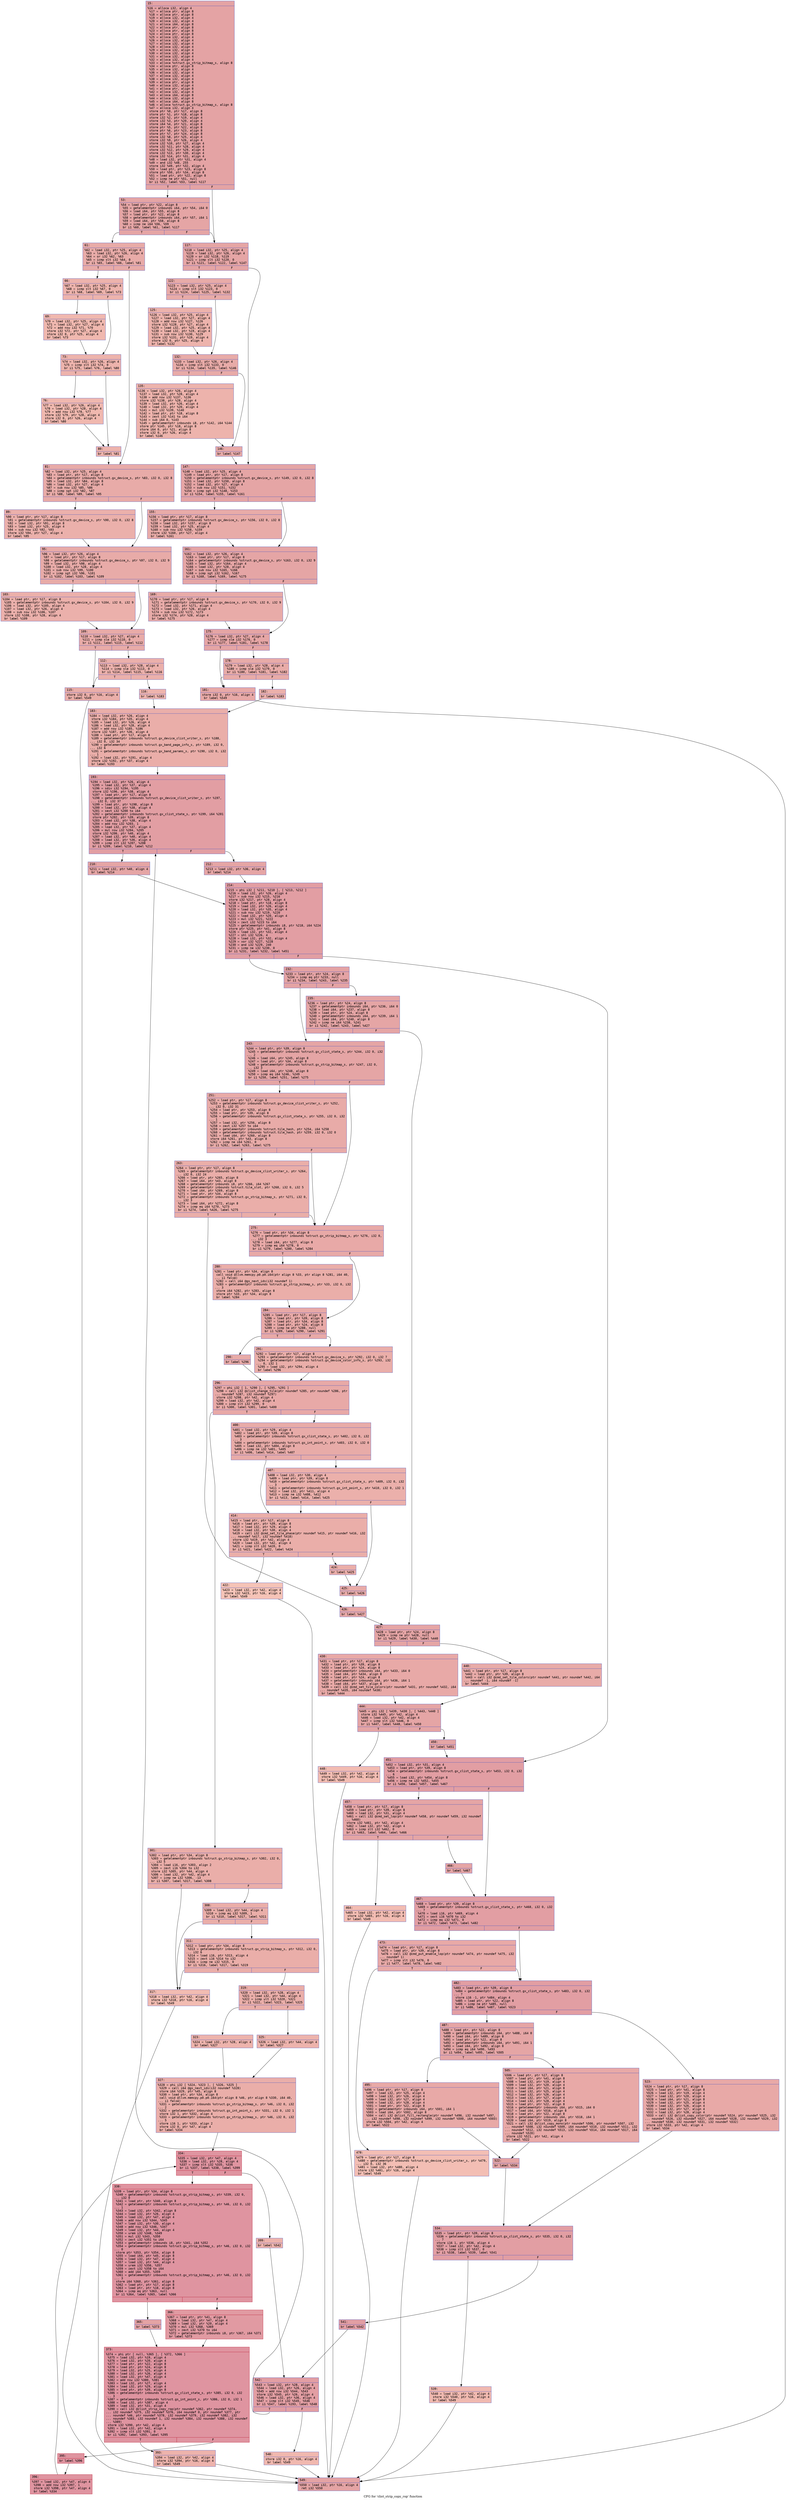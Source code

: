 digraph "CFG for 'clist_strip_copy_rop' function" {
	label="CFG for 'clist_strip_copy_rop' function";

	Node0x600001955ae0 [shape=record,color="#3d50c3ff", style=filled, fillcolor="#c32e3170" fontname="Courier",label="{15:\l|  %16 = alloca i32, align 4\l  %17 = alloca ptr, align 8\l  %18 = alloca ptr, align 8\l  %19 = alloca i32, align 4\l  %20 = alloca i32, align 4\l  %21 = alloca i64, align 8\l  %22 = alloca ptr, align 8\l  %23 = alloca ptr, align 8\l  %24 = alloca ptr, align 8\l  %25 = alloca i32, align 4\l  %26 = alloca i32, align 4\l  %27 = alloca i32, align 4\l  %28 = alloca i32, align 4\l  %29 = alloca i32, align 4\l  %30 = alloca i32, align 4\l  %31 = alloca i32, align 4\l  %32 = alloca i32, align 4\l  %33 = alloca %struct.gx_strip_bitmap_s, align 8\l  %34 = alloca ptr, align 8\l  %35 = alloca i32, align 4\l  %36 = alloca i32, align 4\l  %37 = alloca i32, align 4\l  %38 = alloca i32, align 4\l  %39 = alloca ptr, align 8\l  %40 = alloca i32, align 4\l  %41 = alloca ptr, align 8\l  %42 = alloca i32, align 4\l  %43 = alloca i64, align 8\l  %44 = alloca i32, align 4\l  %45 = alloca i64, align 8\l  %46 = alloca %struct.gx_strip_bitmap_s, align 8\l  %47 = alloca i32, align 4\l  store ptr %0, ptr %17, align 8\l  store ptr %1, ptr %18, align 8\l  store i32 %2, ptr %19, align 4\l  store i32 %3, ptr %20, align 4\l  store i64 %4, ptr %21, align 8\l  store ptr %5, ptr %22, align 8\l  store ptr %6, ptr %23, align 8\l  store ptr %7, ptr %24, align 8\l  store i32 %8, ptr %25, align 4\l  store i32 %9, ptr %26, align 4\l  store i32 %10, ptr %27, align 4\l  store i32 %11, ptr %28, align 4\l  store i32 %12, ptr %29, align 4\l  store i32 %13, ptr %30, align 4\l  store i32 %14, ptr %31, align 4\l  %48 = load i32, ptr %31, align 4\l  %49 = and i32 %48, 255\l  store i32 %49, ptr %32, align 4\l  %50 = load ptr, ptr %23, align 8\l  store ptr %50, ptr %34, align 8\l  %51 = load ptr, ptr %22, align 8\l  %52 = icmp ne ptr %51, null\l  br i1 %52, label %53, label %117\l|{<s0>T|<s1>F}}"];
	Node0x600001955ae0:s0 -> Node0x600001955bd0[tooltip="15 -> 53\nProbability 62.50%" ];
	Node0x600001955ae0:s1 -> Node0x600001956080[tooltip="15 -> 117\nProbability 37.50%" ];
	Node0x600001955bd0 [shape=record,color="#3d50c3ff", style=filled, fillcolor="#c5333470" fontname="Courier",label="{53:\l|  %54 = load ptr, ptr %22, align 8\l  %55 = getelementptr inbounds i64, ptr %54, i64 0\l  %56 = load i64, ptr %55, align 8\l  %57 = load ptr, ptr %22, align 8\l  %58 = getelementptr inbounds i64, ptr %57, i64 1\l  %59 = load i64, ptr %58, align 8\l  %60 = icmp ne i64 %56, %59\l  br i1 %60, label %61, label %117\l|{<s0>T|<s1>F}}"];
	Node0x600001955bd0:s0 -> Node0x600001955c20[tooltip="53 -> 61\nProbability 50.00%" ];
	Node0x600001955bd0:s1 -> Node0x600001956080[tooltip="53 -> 117\nProbability 50.00%" ];
	Node0x600001955c20 [shape=record,color="#3d50c3ff", style=filled, fillcolor="#cc403a70" fontname="Courier",label="{61:\l|  %62 = load i32, ptr %25, align 4\l  %63 = load i32, ptr %26, align 4\l  %64 = or i32 %62, %63\l  %65 = icmp slt i32 %64, 0\l  br i1 %65, label %66, label %81\l|{<s0>T|<s1>F}}"];
	Node0x600001955c20:s0 -> Node0x600001955c70[tooltip="61 -> 66\nProbability 37.50%" ];
	Node0x600001955c20:s1 -> Node0x600001955e00[tooltip="61 -> 81\nProbability 62.50%" ];
	Node0x600001955c70 [shape=record,color="#3d50c3ff", style=filled, fillcolor="#d6524470" fontname="Courier",label="{66:\l|  %67 = load i32, ptr %25, align 4\l  %68 = icmp slt i32 %67, 0\l  br i1 %68, label %69, label %73\l|{<s0>T|<s1>F}}"];
	Node0x600001955c70:s0 -> Node0x600001955cc0[tooltip="66 -> 69\nProbability 37.50%" ];
	Node0x600001955c70:s1 -> Node0x600001955d10[tooltip="66 -> 73\nProbability 62.50%" ];
	Node0x600001955cc0 [shape=record,color="#3d50c3ff", style=filled, fillcolor="#dc5d4a70" fontname="Courier",label="{69:\l|  %70 = load i32, ptr %25, align 4\l  %71 = load i32, ptr %27, align 4\l  %72 = add nsw i32 %71, %70\l  store i32 %72, ptr %27, align 4\l  store i32 0, ptr %25, align 4\l  br label %73\l}"];
	Node0x600001955cc0 -> Node0x600001955d10[tooltip="69 -> 73\nProbability 100.00%" ];
	Node0x600001955d10 [shape=record,color="#3d50c3ff", style=filled, fillcolor="#d6524470" fontname="Courier",label="{73:\l|  %74 = load i32, ptr %26, align 4\l  %75 = icmp slt i32 %74, 0\l  br i1 %75, label %76, label %80\l|{<s0>T|<s1>F}}"];
	Node0x600001955d10:s0 -> Node0x600001955d60[tooltip="73 -> 76\nProbability 37.50%" ];
	Node0x600001955d10:s1 -> Node0x600001955db0[tooltip="73 -> 80\nProbability 62.50%" ];
	Node0x600001955d60 [shape=record,color="#3d50c3ff", style=filled, fillcolor="#dc5d4a70" fontname="Courier",label="{76:\l|  %77 = load i32, ptr %26, align 4\l  %78 = load i32, ptr %28, align 4\l  %79 = add nsw i32 %78, %77\l  store i32 %79, ptr %28, align 4\l  store i32 0, ptr %26, align 4\l  br label %80\l}"];
	Node0x600001955d60 -> Node0x600001955db0[tooltip="76 -> 80\nProbability 100.00%" ];
	Node0x600001955db0 [shape=record,color="#3d50c3ff", style=filled, fillcolor="#d6524470" fontname="Courier",label="{80:\l|  br label %81\l}"];
	Node0x600001955db0 -> Node0x600001955e00[tooltip="80 -> 81\nProbability 100.00%" ];
	Node0x600001955e00 [shape=record,color="#3d50c3ff", style=filled, fillcolor="#cc403a70" fontname="Courier",label="{81:\l|  %82 = load i32, ptr %25, align 4\l  %83 = load ptr, ptr %17, align 8\l  %84 = getelementptr inbounds %struct.gx_device_s, ptr %83, i32 0, i32 8\l  %85 = load i32, ptr %84, align 8\l  %86 = load i32, ptr %27, align 4\l  %87 = sub nsw i32 %85, %86\l  %88 = icmp sgt i32 %82, %87\l  br i1 %88, label %89, label %95\l|{<s0>T|<s1>F}}"];
	Node0x600001955e00:s0 -> Node0x600001955e50[tooltip="81 -> 89\nProbability 50.00%" ];
	Node0x600001955e00:s1 -> Node0x600001955ea0[tooltip="81 -> 95\nProbability 50.00%" ];
	Node0x600001955e50 [shape=record,color="#3d50c3ff", style=filled, fillcolor="#d24b4070" fontname="Courier",label="{89:\l|  %90 = load ptr, ptr %17, align 8\l  %91 = getelementptr inbounds %struct.gx_device_s, ptr %90, i32 0, i32 8\l  %92 = load i32, ptr %91, align 8\l  %93 = load i32, ptr %25, align 4\l  %94 = sub nsw i32 %92, %93\l  store i32 %94, ptr %27, align 4\l  br label %95\l}"];
	Node0x600001955e50 -> Node0x600001955ea0[tooltip="89 -> 95\nProbability 100.00%" ];
	Node0x600001955ea0 [shape=record,color="#3d50c3ff", style=filled, fillcolor="#cc403a70" fontname="Courier",label="{95:\l|  %96 = load i32, ptr %26, align 4\l  %97 = load ptr, ptr %17, align 8\l  %98 = getelementptr inbounds %struct.gx_device_s, ptr %97, i32 0, i32 9\l  %99 = load i32, ptr %98, align 4\l  %100 = load i32, ptr %28, align 4\l  %101 = sub nsw i32 %99, %100\l  %102 = icmp sgt i32 %96, %101\l  br i1 %102, label %103, label %109\l|{<s0>T|<s1>F}}"];
	Node0x600001955ea0:s0 -> Node0x600001955ef0[tooltip="95 -> 103\nProbability 50.00%" ];
	Node0x600001955ea0:s1 -> Node0x600001955f40[tooltip="95 -> 109\nProbability 50.00%" ];
	Node0x600001955ef0 [shape=record,color="#3d50c3ff", style=filled, fillcolor="#d24b4070" fontname="Courier",label="{103:\l|  %104 = load ptr, ptr %17, align 8\l  %105 = getelementptr inbounds %struct.gx_device_s, ptr %104, i32 0, i32 9\l  %106 = load i32, ptr %105, align 4\l  %107 = load i32, ptr %26, align 4\l  %108 = sub nsw i32 %106, %107\l  store i32 %108, ptr %28, align 4\l  br label %109\l}"];
	Node0x600001955ef0 -> Node0x600001955f40[tooltip="103 -> 109\nProbability 100.00%" ];
	Node0x600001955f40 [shape=record,color="#3d50c3ff", style=filled, fillcolor="#cc403a70" fontname="Courier",label="{109:\l|  %110 = load i32, ptr %27, align 4\l  %111 = icmp sle i32 %110, 0\l  br i1 %111, label %115, label %112\l|{<s0>T|<s1>F}}"];
	Node0x600001955f40:s0 -> Node0x600001955fe0[tooltip="109 -> 115\nProbability 50.00%" ];
	Node0x600001955f40:s1 -> Node0x600001955f90[tooltip="109 -> 112\nProbability 50.00%" ];
	Node0x600001955f90 [shape=record,color="#3d50c3ff", style=filled, fillcolor="#d24b4070" fontname="Courier",label="{112:\l|  %113 = load i32, ptr %28, align 4\l  %114 = icmp sle i32 %113, 0\l  br i1 %114, label %115, label %116\l|{<s0>T|<s1>F}}"];
	Node0x600001955f90:s0 -> Node0x600001955fe0[tooltip="112 -> 115\nProbability 50.00%" ];
	Node0x600001955f90:s1 -> Node0x600001956030[tooltip="112 -> 116\nProbability 50.00%" ];
	Node0x600001955fe0 [shape=record,color="#3d50c3ff", style=filled, fillcolor="#d0473d70" fontname="Courier",label="{115:\l|  store i32 0, ptr %16, align 4\l  br label %549\l}"];
	Node0x600001955fe0 -> Node0x6000019578e0[tooltip="115 -> 549\nProbability 100.00%" ];
	Node0x600001956030 [shape=record,color="#3d50c3ff", style=filled, fillcolor="#d8564670" fontname="Courier",label="{116:\l|  br label %183\l}"];
	Node0x600001956030 -> Node0x6000019564e0[tooltip="116 -> 183\nProbability 100.00%" ];
	Node0x600001956080 [shape=record,color="#3d50c3ff", style=filled, fillcolor="#c5333470" fontname="Courier",label="{117:\l|  %118 = load i32, ptr %25, align 4\l  %119 = load i32, ptr %26, align 4\l  %120 = or i32 %118, %119\l  %121 = icmp slt i32 %120, 0\l  br i1 %121, label %122, label %147\l|{<s0>T|<s1>F}}"];
	Node0x600001956080:s0 -> Node0x6000019560d0[tooltip="117 -> 122\nProbability 37.50%" ];
	Node0x600001956080:s1 -> Node0x600001956260[tooltip="117 -> 147\nProbability 62.50%" ];
	Node0x6000019560d0 [shape=record,color="#3d50c3ff", style=filled, fillcolor="#cc403a70" fontname="Courier",label="{122:\l|  %123 = load i32, ptr %25, align 4\l  %124 = icmp slt i32 %123, 0\l  br i1 %124, label %125, label %132\l|{<s0>T|<s1>F}}"];
	Node0x6000019560d0:s0 -> Node0x600001956120[tooltip="122 -> 125\nProbability 37.50%" ];
	Node0x6000019560d0:s1 -> Node0x600001956170[tooltip="122 -> 132\nProbability 62.50%" ];
	Node0x600001956120 [shape=record,color="#3d50c3ff", style=filled, fillcolor="#d6524470" fontname="Courier",label="{125:\l|  %126 = load i32, ptr %25, align 4\l  %127 = load i32, ptr %27, align 4\l  %128 = add nsw i32 %127, %126\l  store i32 %128, ptr %27, align 4\l  %129 = load i32, ptr %25, align 4\l  %130 = load i32, ptr %19, align 4\l  %131 = sub nsw i32 %130, %129\l  store i32 %131, ptr %19, align 4\l  store i32 0, ptr %25, align 4\l  br label %132\l}"];
	Node0x600001956120 -> Node0x600001956170[tooltip="125 -> 132\nProbability 100.00%" ];
	Node0x600001956170 [shape=record,color="#3d50c3ff", style=filled, fillcolor="#cc403a70" fontname="Courier",label="{132:\l|  %133 = load i32, ptr %26, align 4\l  %134 = icmp slt i32 %133, 0\l  br i1 %134, label %135, label %146\l|{<s0>T|<s1>F}}"];
	Node0x600001956170:s0 -> Node0x6000019561c0[tooltip="132 -> 135\nProbability 37.50%" ];
	Node0x600001956170:s1 -> Node0x600001956210[tooltip="132 -> 146\nProbability 62.50%" ];
	Node0x6000019561c0 [shape=record,color="#3d50c3ff", style=filled, fillcolor="#d6524470" fontname="Courier",label="{135:\l|  %136 = load i32, ptr %26, align 4\l  %137 = load i32, ptr %28, align 4\l  %138 = add nsw i32 %137, %136\l  store i32 %138, ptr %28, align 4\l  %139 = load i32, ptr %26, align 4\l  %140 = load i32, ptr %20, align 4\l  %141 = mul i32 %139, %140\l  %142 = load ptr, ptr %18, align 8\l  %143 = zext i32 %141 to i64\l  %144 = sub i64 0, %143\l  %145 = getelementptr inbounds i8, ptr %142, i64 %144\l  store ptr %145, ptr %18, align 8\l  store i64 0, ptr %21, align 8\l  store i32 0, ptr %26, align 4\l  br label %146\l}"];
	Node0x6000019561c0 -> Node0x600001956210[tooltip="135 -> 146\nProbability 100.00%" ];
	Node0x600001956210 [shape=record,color="#3d50c3ff", style=filled, fillcolor="#cc403a70" fontname="Courier",label="{146:\l|  br label %147\l}"];
	Node0x600001956210 -> Node0x600001956260[tooltip="146 -> 147\nProbability 100.00%" ];
	Node0x600001956260 [shape=record,color="#3d50c3ff", style=filled, fillcolor="#c5333470" fontname="Courier",label="{147:\l|  %148 = load i32, ptr %25, align 4\l  %149 = load ptr, ptr %17, align 8\l  %150 = getelementptr inbounds %struct.gx_device_s, ptr %149, i32 0, i32 8\l  %151 = load i32, ptr %150, align 8\l  %152 = load i32, ptr %27, align 4\l  %153 = sub nsw i32 %151, %152\l  %154 = icmp sgt i32 %148, %153\l  br i1 %154, label %155, label %161\l|{<s0>T|<s1>F}}"];
	Node0x600001956260:s0 -> Node0x6000019562b0[tooltip="147 -> 155\nProbability 50.00%" ];
	Node0x600001956260:s1 -> Node0x600001956300[tooltip="147 -> 161\nProbability 50.00%" ];
	Node0x6000019562b0 [shape=record,color="#3d50c3ff", style=filled, fillcolor="#cc403a70" fontname="Courier",label="{155:\l|  %156 = load ptr, ptr %17, align 8\l  %157 = getelementptr inbounds %struct.gx_device_s, ptr %156, i32 0, i32 8\l  %158 = load i32, ptr %157, align 8\l  %159 = load i32, ptr %25, align 4\l  %160 = sub nsw i32 %158, %159\l  store i32 %160, ptr %27, align 4\l  br label %161\l}"];
	Node0x6000019562b0 -> Node0x600001956300[tooltip="155 -> 161\nProbability 100.00%" ];
	Node0x600001956300 [shape=record,color="#3d50c3ff", style=filled, fillcolor="#c5333470" fontname="Courier",label="{161:\l|  %162 = load i32, ptr %26, align 4\l  %163 = load ptr, ptr %17, align 8\l  %164 = getelementptr inbounds %struct.gx_device_s, ptr %163, i32 0, i32 9\l  %165 = load i32, ptr %164, align 4\l  %166 = load i32, ptr %28, align 4\l  %167 = sub nsw i32 %165, %166\l  %168 = icmp sgt i32 %162, %167\l  br i1 %168, label %169, label %175\l|{<s0>T|<s1>F}}"];
	Node0x600001956300:s0 -> Node0x600001956350[tooltip="161 -> 169\nProbability 50.00%" ];
	Node0x600001956300:s1 -> Node0x6000019563a0[tooltip="161 -> 175\nProbability 50.00%" ];
	Node0x600001956350 [shape=record,color="#3d50c3ff", style=filled, fillcolor="#cc403a70" fontname="Courier",label="{169:\l|  %170 = load ptr, ptr %17, align 8\l  %171 = getelementptr inbounds %struct.gx_device_s, ptr %170, i32 0, i32 9\l  %172 = load i32, ptr %171, align 4\l  %173 = load i32, ptr %26, align 4\l  %174 = sub nsw i32 %172, %173\l  store i32 %174, ptr %28, align 4\l  br label %175\l}"];
	Node0x600001956350 -> Node0x6000019563a0[tooltip="169 -> 175\nProbability 100.00%" ];
	Node0x6000019563a0 [shape=record,color="#3d50c3ff", style=filled, fillcolor="#c5333470" fontname="Courier",label="{175:\l|  %176 = load i32, ptr %27, align 4\l  %177 = icmp sle i32 %176, 0\l  br i1 %177, label %181, label %178\l|{<s0>T|<s1>F}}"];
	Node0x6000019563a0:s0 -> Node0x600001956440[tooltip="175 -> 181\nProbability 50.00%" ];
	Node0x6000019563a0:s1 -> Node0x6000019563f0[tooltip="175 -> 178\nProbability 50.00%" ];
	Node0x6000019563f0 [shape=record,color="#3d50c3ff", style=filled, fillcolor="#cc403a70" fontname="Courier",label="{178:\l|  %179 = load i32, ptr %28, align 4\l  %180 = icmp sle i32 %179, 0\l  br i1 %180, label %181, label %182\l|{<s0>T|<s1>F}}"];
	Node0x6000019563f0:s0 -> Node0x600001956440[tooltip="178 -> 181\nProbability 50.00%" ];
	Node0x6000019563f0:s1 -> Node0x600001956490[tooltip="178 -> 182\nProbability 50.00%" ];
	Node0x600001956440 [shape=record,color="#3d50c3ff", style=filled, fillcolor="#ca3b3770" fontname="Courier",label="{181:\l|  store i32 0, ptr %16, align 4\l  br label %549\l}"];
	Node0x600001956440 -> Node0x6000019578e0[tooltip="181 -> 549\nProbability 100.00%" ];
	Node0x600001956490 [shape=record,color="#3d50c3ff", style=filled, fillcolor="#d24b4070" fontname="Courier",label="{182:\l|  br label %183\l}"];
	Node0x600001956490 -> Node0x6000019564e0[tooltip="182 -> 183\nProbability 100.00%" ];
	Node0x6000019564e0 [shape=record,color="#3d50c3ff", style=filled, fillcolor="#d0473d70" fontname="Courier",label="{183:\l|  %184 = load i32, ptr %26, align 4\l  store i32 %184, ptr %35, align 4\l  %185 = load i32, ptr %26, align 4\l  %186 = load i32, ptr %28, align 4\l  %187 = add nsw i32 %185, %186\l  store i32 %187, ptr %36, align 4\l  %188 = load ptr, ptr %17, align 8\l  %189 = getelementptr inbounds %struct.gx_device_clist_writer_s, ptr %188,\l... i32 0, i32 34\l  %190 = getelementptr inbounds %struct.gx_band_page_info_s, ptr %189, i32 0,\l... i32 6\l  %191 = getelementptr inbounds %struct.gx_band_params_s, ptr %190, i32 0, i32\l... 1\l  %192 = load i32, ptr %191, align 4\l  store i32 %192, ptr %37, align 4\l  br label %193\l}"];
	Node0x6000019564e0 -> Node0x600001956530[tooltip="183 -> 193\nProbability 100.00%" ];
	Node0x600001956530 [shape=record,color="#3d50c3ff", style=filled, fillcolor="#be242e70" fontname="Courier",label="{193:\l|  %194 = load i32, ptr %26, align 4\l  %195 = load i32, ptr %37, align 4\l  %196 = sdiv i32 %194, %195\l  store i32 %196, ptr %38, align 4\l  %197 = load ptr, ptr %17, align 8\l  %198 = getelementptr inbounds %struct.gx_device_clist_writer_s, ptr %197,\l... i32 0, i32 37\l  %199 = load ptr, ptr %198, align 8\l  %200 = load i32, ptr %38, align 4\l  %201 = sext i32 %200 to i64\l  %202 = getelementptr inbounds %struct.gx_clist_state_s, ptr %199, i64 %201\l  store ptr %202, ptr %39, align 8\l  %203 = load i32, ptr %38, align 4\l  %204 = add nsw i32 %203, 1\l  %205 = load i32, ptr %37, align 4\l  %206 = mul nsw i32 %204, %205\l  store i32 %206, ptr %40, align 4\l  %207 = load i32, ptr %40, align 4\l  %208 = load i32, ptr %36, align 4\l  %209 = icmp slt i32 %207, %208\l  br i1 %209, label %210, label %212\l|{<s0>T|<s1>F}}"];
	Node0x600001956530:s0 -> Node0x600001956580[tooltip="193 -> 210\nProbability 50.00%" ];
	Node0x600001956530:s1 -> Node0x6000019565d0[tooltip="193 -> 212\nProbability 50.00%" ];
	Node0x600001956580 [shape=record,color="#3d50c3ff", style=filled, fillcolor="#c5333470" fontname="Courier",label="{210:\l|  %211 = load i32, ptr %40, align 4\l  br label %214\l}"];
	Node0x600001956580 -> Node0x600001956620[tooltip="210 -> 214\nProbability 100.00%" ];
	Node0x6000019565d0 [shape=record,color="#3d50c3ff", style=filled, fillcolor="#c5333470" fontname="Courier",label="{212:\l|  %213 = load i32, ptr %36, align 4\l  br label %214\l}"];
	Node0x6000019565d0 -> Node0x600001956620[tooltip="212 -> 214\nProbability 100.00%" ];
	Node0x600001956620 [shape=record,color="#3d50c3ff", style=filled, fillcolor="#be242e70" fontname="Courier",label="{214:\l|  %215 = phi i32 [ %211, %210 ], [ %213, %212 ]\l  %216 = load i32, ptr %26, align 4\l  %217 = sub nsw i32 %215, %216\l  store i32 %217, ptr %28, align 4\l  %218 = load ptr, ptr %18, align 8\l  %219 = load i32, ptr %26, align 4\l  %220 = load i32, ptr %35, align 4\l  %221 = sub nsw i32 %219, %220\l  %222 = load i32, ptr %20, align 4\l  %223 = mul i32 %221, %222\l  %224 = zext i32 %223 to i64\l  %225 = getelementptr inbounds i8, ptr %218, i64 %224\l  store ptr %225, ptr %41, align 8\l  %226 = load i32, ptr %32, align 4\l  %227 = shl i32 %226, 4\l  %228 = load i32, ptr %32, align 4\l  %229 = xor i32 %227, %228\l  %230 = and i32 %229, 240\l  %231 = icmp ne i32 %230, 0\l  br i1 %231, label %232, label %451\l|{<s0>T|<s1>F}}"];
	Node0x600001956620:s0 -> Node0x600001956670[tooltip="214 -> 232\nProbability 62.50%" ];
	Node0x600001956620:s1 -> Node0x600001957340[tooltip="214 -> 451\nProbability 37.50%" ];
	Node0x600001956670 [shape=record,color="#3d50c3ff", style=filled, fillcolor="#c32e3170" fontname="Courier",label="{232:\l|  %233 = load ptr, ptr %24, align 8\l  %234 = icmp eq ptr %233, null\l  br i1 %234, label %243, label %235\l|{<s0>T|<s1>F}}"];
	Node0x600001956670:s0 -> Node0x600001956710[tooltip="232 -> 243\nProbability 37.50%" ];
	Node0x600001956670:s1 -> Node0x6000019566c0[tooltip="232 -> 235\nProbability 62.50%" ];
	Node0x6000019566c0 [shape=record,color="#3d50c3ff", style=filled, fillcolor="#c5333470" fontname="Courier",label="{235:\l|  %236 = load ptr, ptr %24, align 8\l  %237 = getelementptr inbounds i64, ptr %236, i64 0\l  %238 = load i64, ptr %237, align 8\l  %239 = load ptr, ptr %24, align 8\l  %240 = getelementptr inbounds i64, ptr %239, i64 1\l  %241 = load i64, ptr %240, align 8\l  %242 = icmp ne i64 %238, %241\l  br i1 %242, label %243, label %427\l|{<s0>T|<s1>F}}"];
	Node0x6000019566c0:s0 -> Node0x600001956710[tooltip="235 -> 243\nProbability 50.00%" ];
	Node0x6000019566c0:s1 -> Node0x600001957160[tooltip="235 -> 427\nProbability 50.00%" ];
	Node0x600001956710 [shape=record,color="#3d50c3ff", style=filled, fillcolor="#c5333470" fontname="Courier",label="{243:\l|  %244 = load ptr, ptr %39, align 8\l  %245 = getelementptr inbounds %struct.gx_clist_state_s, ptr %244, i32 0, i32\l... 2\l  %246 = load i64, ptr %245, align 8\l  %247 = load ptr, ptr %34, align 8\l  %248 = getelementptr inbounds %struct.gx_strip_bitmap_s, ptr %247, i32 0,\l... i32 3\l  %249 = load i64, ptr %248, align 8\l  %250 = icmp eq i64 %246, %249\l  br i1 %250, label %251, label %275\l|{<s0>T|<s1>F}}"];
	Node0x600001956710:s0 -> Node0x600001956760[tooltip="243 -> 251\nProbability 50.00%" ];
	Node0x600001956710:s1 -> Node0x600001956800[tooltip="243 -> 275\nProbability 50.00%" ];
	Node0x600001956760 [shape=record,color="#3d50c3ff", style=filled, fillcolor="#cc403a70" fontname="Courier",label="{251:\l|  %252 = load ptr, ptr %17, align 8\l  %253 = getelementptr inbounds %struct.gx_device_clist_writer_s, ptr %252,\l... i32 0, i32 31\l  %254 = load ptr, ptr %253, align 8\l  %255 = load ptr, ptr %39, align 8\l  %256 = getelementptr inbounds %struct.gx_clist_state_s, ptr %255, i32 0, i32\l... 1\l  %257 = load i32, ptr %256, align 8\l  %258 = zext i32 %257 to i64\l  %259 = getelementptr inbounds %struct.tile_hash, ptr %254, i64 %258\l  %260 = getelementptr inbounds %struct.tile_hash, ptr %259, i32 0, i32 0\l  %261 = load i64, ptr %260, align 8\l  store i64 %261, ptr %43, align 8\l  %262 = icmp ne i64 %261, 0\l  br i1 %262, label %263, label %275\l|{<s0>T|<s1>F}}"];
	Node0x600001956760:s0 -> Node0x6000019567b0[tooltip="251 -> 263\nProbability 62.50%" ];
	Node0x600001956760:s1 -> Node0x600001956800[tooltip="251 -> 275\nProbability 37.50%" ];
	Node0x6000019567b0 [shape=record,color="#3d50c3ff", style=filled, fillcolor="#d0473d70" fontname="Courier",label="{263:\l|  %264 = load ptr, ptr %17, align 8\l  %265 = getelementptr inbounds %struct.gx_device_clist_writer_s, ptr %264,\l... i32 0, i32 24\l  %266 = load ptr, ptr %265, align 8\l  %267 = load i64, ptr %43, align 8\l  %268 = getelementptr inbounds i8, ptr %266, i64 %267\l  %269 = getelementptr inbounds %struct.tile_slot, ptr %268, i32 0, i32 5\l  %270 = load i64, ptr %269, align 8\l  %271 = load ptr, ptr %34, align 8\l  %272 = getelementptr inbounds %struct.gx_strip_bitmap_s, ptr %271, i32 0,\l... i32 3\l  %273 = load i64, ptr %272, align 8\l  %274 = icmp eq i64 %270, %273\l  br i1 %274, label %426, label %275\l|{<s0>T|<s1>F}}"];
	Node0x6000019567b0:s0 -> Node0x600001957110[tooltip="263 -> 426\nProbability 50.00%" ];
	Node0x6000019567b0:s1 -> Node0x600001956800[tooltip="263 -> 275\nProbability 50.00%" ];
	Node0x600001956800 [shape=record,color="#3d50c3ff", style=filled, fillcolor="#ca3b3770" fontname="Courier",label="{275:\l|  %276 = load ptr, ptr %34, align 8\l  %277 = getelementptr inbounds %struct.gx_strip_bitmap_s, ptr %276, i32 0,\l... i32 3\l  %278 = load i64, ptr %277, align 8\l  %279 = icmp eq i64 %278, 0\l  br i1 %279, label %280, label %284\l|{<s0>T|<s1>F}}"];
	Node0x600001956800:s0 -> Node0x600001956850[tooltip="275 -> 280\nProbability 37.50%" ];
	Node0x600001956800:s1 -> Node0x6000019568a0[tooltip="275 -> 284\nProbability 62.50%" ];
	Node0x600001956850 [shape=record,color="#3d50c3ff", style=filled, fillcolor="#d0473d70" fontname="Courier",label="{280:\l|  %281 = load ptr, ptr %34, align 8\l  call void @llvm.memcpy.p0.p0.i64(ptr align 8 %33, ptr align 8 %281, i64 40,\l... i1 false)\l  %282 = call i64 @gs_next_ids(i32 noundef 1)\l  %283 = getelementptr inbounds %struct.gx_strip_bitmap_s, ptr %33, i32 0, i32\l... 3\l  store i64 %282, ptr %283, align 8\l  store ptr %33, ptr %34, align 8\l  br label %284\l}"];
	Node0x600001956850 -> Node0x6000019568a0[tooltip="280 -> 284\nProbability 100.00%" ];
	Node0x6000019568a0 [shape=record,color="#3d50c3ff", style=filled, fillcolor="#ca3b3770" fontname="Courier",label="{284:\l|  %285 = load ptr, ptr %17, align 8\l  %286 = load ptr, ptr %39, align 8\l  %287 = load ptr, ptr %34, align 8\l  %288 = load ptr, ptr %24, align 8\l  %289 = icmp ne ptr %288, null\l  br i1 %289, label %290, label %291\l|{<s0>T|<s1>F}}"];
	Node0x6000019568a0:s0 -> Node0x6000019568f0[tooltip="284 -> 290\nProbability 62.50%" ];
	Node0x6000019568a0:s1 -> Node0x600001956940[tooltip="284 -> 291\nProbability 37.50%" ];
	Node0x6000019568f0 [shape=record,color="#3d50c3ff", style=filled, fillcolor="#cc403a70" fontname="Courier",label="{290:\l|  br label %296\l}"];
	Node0x6000019568f0 -> Node0x600001956990[tooltip="290 -> 296\nProbability 100.00%" ];
	Node0x600001956940 [shape=record,color="#3d50c3ff", style=filled, fillcolor="#d0473d70" fontname="Courier",label="{291:\l|  %292 = load ptr, ptr %17, align 8\l  %293 = getelementptr inbounds %struct.gx_device_s, ptr %292, i32 0, i32 7\l  %294 = getelementptr inbounds %struct.gx_device_color_info_s, ptr %293, i32\l... 0, i32 1\l  %295 = load i32, ptr %294, align 4\l  br label %296\l}"];
	Node0x600001956940 -> Node0x600001956990[tooltip="291 -> 296\nProbability 100.00%" ];
	Node0x600001956990 [shape=record,color="#3d50c3ff", style=filled, fillcolor="#ca3b3770" fontname="Courier",label="{296:\l|  %297 = phi i32 [ 1, %290 ], [ %295, %291 ]\l  %298 = call i32 @clist_change_tile(ptr noundef %285, ptr noundef %286, ptr\l... noundef %287, i32 noundef %297)\l  store i32 %298, ptr %42, align 4\l  %299 = load i32, ptr %42, align 4\l  %300 = icmp slt i32 %299, 0\l  br i1 %300, label %301, label %400\l|{<s0>T|<s1>F}}"];
	Node0x600001956990:s0 -> Node0x6000019569e0[tooltip="296 -> 301\nProbability 37.50%" ];
	Node0x600001956990:s1 -> Node0x600001956f30[tooltip="296 -> 400\nProbability 62.50%" ];
	Node0x6000019569e0 [shape=record,color="#3d50c3ff", style=filled, fillcolor="#d0473d70" fontname="Courier",label="{301:\l|  %302 = load ptr, ptr %34, align 8\l  %303 = getelementptr inbounds %struct.gx_strip_bitmap_s, ptr %302, i32 0,\l... i32 5\l  %304 = load i16, ptr %303, align 2\l  %305 = zext i16 %304 to i32\l  store i32 %305, ptr %44, align 4\l  %306 = load i32, ptr %42, align 4\l  %307 = icmp ne i32 %306, -13\l  br i1 %307, label %317, label %308\l|{<s0>T|<s1>F}}"];
	Node0x6000019569e0:s0 -> Node0x600001956ad0[tooltip="301 -> 317\nProbability 3.12%" ];
	Node0x6000019569e0:s1 -> Node0x600001956a30[tooltip="301 -> 308\nProbability 96.88%" ];
	Node0x600001956a30 [shape=record,color="#3d50c3ff", style=filled, fillcolor="#d0473d70" fontname="Courier",label="{308:\l|  %309 = load i32, ptr %44, align 4\l  %310 = icmp eq i32 %309, 1\l  br i1 %310, label %317, label %311\l|{<s0>T|<s1>F}}"];
	Node0x600001956a30:s0 -> Node0x600001956ad0[tooltip="308 -> 317\nProbability 3.12%" ];
	Node0x600001956a30:s1 -> Node0x600001956a80[tooltip="308 -> 311\nProbability 96.88%" ];
	Node0x600001956a80 [shape=record,color="#3d50c3ff", style=filled, fillcolor="#d0473d70" fontname="Courier",label="{311:\l|  %312 = load ptr, ptr %34, align 8\l  %313 = getelementptr inbounds %struct.gx_strip_bitmap_s, ptr %312, i32 0,\l... i32 6\l  %314 = load i16, ptr %313, align 4\l  %315 = zext i16 %314 to i32\l  %316 = icmp ne i32 %315, 0\l  br i1 %316, label %317, label %319\l|{<s0>T|<s1>F}}"];
	Node0x600001956a80:s0 -> Node0x600001956ad0[tooltip="311 -> 317\nProbability 3.12%" ];
	Node0x600001956a80:s1 -> Node0x600001956b20[tooltip="311 -> 319\nProbability 96.88%" ];
	Node0x600001956ad0 [shape=record,color="#3d50c3ff", style=filled, fillcolor="#e1675170" fontname="Courier",label="{317:\l|  %318 = load i32, ptr %42, align 4\l  store i32 %318, ptr %16, align 4\l  br label %549\l}"];
	Node0x600001956ad0 -> Node0x6000019578e0[tooltip="317 -> 549\nProbability 100.00%" ];
	Node0x600001956b20 [shape=record,color="#3d50c3ff", style=filled, fillcolor="#d0473d70" fontname="Courier",label="{319:\l|  %320 = load i32, ptr %28, align 4\l  %321 = load i32, ptr %44, align 4\l  %322 = icmp ult i32 %320, %321\l  br i1 %322, label %323, label %325\l|{<s0>T|<s1>F}}"];
	Node0x600001956b20:s0 -> Node0x600001956b70[tooltip="319 -> 323\nProbability 50.00%" ];
	Node0x600001956b20:s1 -> Node0x600001956bc0[tooltip="319 -> 325\nProbability 50.00%" ];
	Node0x600001956b70 [shape=record,color="#3d50c3ff", style=filled, fillcolor="#d6524470" fontname="Courier",label="{323:\l|  %324 = load i32, ptr %28, align 4\l  br label %327\l}"];
	Node0x600001956b70 -> Node0x600001956c10[tooltip="323 -> 327\nProbability 100.00%" ];
	Node0x600001956bc0 [shape=record,color="#3d50c3ff", style=filled, fillcolor="#d6524470" fontname="Courier",label="{325:\l|  %326 = load i32, ptr %44, align 4\l  br label %327\l}"];
	Node0x600001956bc0 -> Node0x600001956c10[tooltip="325 -> 327\nProbability 100.00%" ];
	Node0x600001956c10 [shape=record,color="#3d50c3ff", style=filled, fillcolor="#d0473d70" fontname="Courier",label="{327:\l|  %328 = phi i32 [ %324, %323 ], [ %326, %325 ]\l  %329 = call i64 @gs_next_ids(i32 noundef %328)\l  store i64 %329, ptr %45, align 8\l  %330 = load ptr, ptr %34, align 8\l  call void @llvm.memcpy.p0.p0.i64(ptr align 8 %46, ptr align 8 %330, i64 40,\l... i1 false)\l  %331 = getelementptr inbounds %struct.gx_strip_bitmap_s, ptr %46, i32 0, i32\l... 2\l  %332 = getelementptr inbounds %struct.gs_int_point_s, ptr %331, i32 0, i32 1\l  store i32 1, ptr %332, align 4\l  %333 = getelementptr inbounds %struct.gx_strip_bitmap_s, ptr %46, i32 0, i32\l... 5\l  store i16 1, ptr %333, align 2\l  store i32 0, ptr %47, align 4\l  br label %334\l}"];
	Node0x600001956c10 -> Node0x600001956c60[tooltip="327 -> 334\nProbability 100.00%" ];
	Node0x600001956c60 [shape=record,color="#b70d28ff", style=filled, fillcolor="#b70d2870" fontname="Courier",label="{334:\l|  %335 = load i32, ptr %47, align 4\l  %336 = load i32, ptr %28, align 4\l  %337 = icmp slt i32 %335, %336\l  br i1 %337, label %338, label %399\l|{<s0>T|<s1>F}}"];
	Node0x600001956c60:s0 -> Node0x600001956cb0[tooltip="334 -> 338\nProbability 96.88%" ];
	Node0x600001956c60:s1 -> Node0x600001956ee0[tooltip="334 -> 399\nProbability 3.12%" ];
	Node0x600001956cb0 [shape=record,color="#b70d28ff", style=filled, fillcolor="#b70d2870" fontname="Courier",label="{338:\l|  %339 = load ptr, ptr %34, align 8\l  %340 = getelementptr inbounds %struct.gx_strip_bitmap_s, ptr %339, i32 0,\l... i32 0\l  %341 = load ptr, ptr %340, align 8\l  %342 = getelementptr inbounds %struct.gx_strip_bitmap_s, ptr %46, i32 0, i32\l... 1\l  %343 = load i32, ptr %342, align 8\l  %344 = load i32, ptr %26, align 4\l  %345 = load i32, ptr %47, align 4\l  %346 = add nsw i32 %344, %345\l  %347 = load i32, ptr %30, align 4\l  %348 = add nsw i32 %346, %347\l  %349 = load i32, ptr %44, align 4\l  %350 = urem i32 %348, %349\l  %351 = mul i32 %343, %350\l  %352 = zext i32 %351 to i64\l  %353 = getelementptr inbounds i8, ptr %341, i64 %352\l  %354 = getelementptr inbounds %struct.gx_strip_bitmap_s, ptr %46, i32 0, i32\l... 0\l  store ptr %353, ptr %354, align 8\l  %355 = load i64, ptr %45, align 8\l  %356 = load i32, ptr %47, align 4\l  %357 = load i32, ptr %44, align 4\l  %358 = urem i32 %356, %357\l  %359 = zext i32 %358 to i64\l  %360 = add i64 %355, %359\l  %361 = getelementptr inbounds %struct.gx_strip_bitmap_s, ptr %46, i32 0, i32\l... 3\l  store i64 %360, ptr %361, align 8\l  %362 = load ptr, ptr %17, align 8\l  %363 = load ptr, ptr %18, align 8\l  %364 = icmp eq ptr %363, null\l  br i1 %364, label %365, label %366\l|{<s0>T|<s1>F}}"];
	Node0x600001956cb0:s0 -> Node0x600001956d00[tooltip="338 -> 365\nProbability 37.50%" ];
	Node0x600001956cb0:s1 -> Node0x600001956d50[tooltip="338 -> 366\nProbability 62.50%" ];
	Node0x600001956d00 [shape=record,color="#3d50c3ff", style=filled, fillcolor="#c32e3170" fontname="Courier",label="{365:\l|  br label %373\l}"];
	Node0x600001956d00 -> Node0x600001956da0[tooltip="365 -> 373\nProbability 100.00%" ];
	Node0x600001956d50 [shape=record,color="#b70d28ff", style=filled, fillcolor="#bb1b2c70" fontname="Courier",label="{366:\l|  %367 = load ptr, ptr %41, align 8\l  %368 = load i32, ptr %47, align 4\l  %369 = load i32, ptr %20, align 4\l  %370 = mul i32 %368, %369\l  %371 = zext i32 %370 to i64\l  %372 = getelementptr inbounds i8, ptr %367, i64 %371\l  br label %373\l}"];
	Node0x600001956d50 -> Node0x600001956da0[tooltip="366 -> 373\nProbability 100.00%" ];
	Node0x600001956da0 [shape=record,color="#b70d28ff", style=filled, fillcolor="#b70d2870" fontname="Courier",label="{373:\l|  %374 = phi ptr [ null, %365 ], [ %372, %366 ]\l  %375 = load i32, ptr %19, align 4\l  %376 = load i32, ptr %20, align 4\l  %377 = load ptr, ptr %22, align 8\l  %378 = load ptr, ptr %24, align 8\l  %379 = load i32, ptr %25, align 4\l  %380 = load i32, ptr %26, align 4\l  %381 = load i32, ptr %47, align 4\l  %382 = add nsw i32 %380, %381\l  %383 = load i32, ptr %27, align 4\l  %384 = load i32, ptr %29, align 4\l  %385 = load ptr, ptr %39, align 8\l  %386 = getelementptr inbounds %struct.gx_clist_state_s, ptr %385, i32 0, i32\l... 3\l  %387 = getelementptr inbounds %struct.gs_int_point_s, ptr %386, i32 0, i32 1\l  %388 = load i32, ptr %387, align 4\l  %389 = load i32, ptr %31, align 4\l  %390 = call i32 @clist_strip_copy_rop(ptr noundef %362, ptr noundef %374,\l... i32 noundef %375, i32 noundef %376, i64 noundef 0, ptr noundef %377, ptr\l... noundef %46, ptr noundef %378, i32 noundef %379, i32 noundef %382, i32\l... noundef %383, i32 noundef 1, i32 noundef %384, i32 noundef %388, i32 noundef\l... %389)\l  store i32 %390, ptr %42, align 4\l  %391 = load i32, ptr %42, align 4\l  %392 = icmp slt i32 %391, 0\l  br i1 %392, label %393, label %395\l|{<s0>T|<s1>F}}"];
	Node0x600001956da0:s0 -> Node0x600001956df0[tooltip="373 -> 393\nProbability 3.12%" ];
	Node0x600001956da0:s1 -> Node0x600001956e40[tooltip="373 -> 395\nProbability 96.88%" ];
	Node0x600001956df0 [shape=record,color="#3d50c3ff", style=filled, fillcolor="#d6524470" fontname="Courier",label="{393:\l|  %394 = load i32, ptr %42, align 4\l  store i32 %394, ptr %16, align 4\l  br label %549\l}"];
	Node0x600001956df0 -> Node0x6000019578e0[tooltip="393 -> 549\nProbability 100.00%" ];
	Node0x600001956e40 [shape=record,color="#b70d28ff", style=filled, fillcolor="#b70d2870" fontname="Courier",label="{395:\l|  br label %396\l}"];
	Node0x600001956e40 -> Node0x600001956e90[tooltip="395 -> 396\nProbability 100.00%" ];
	Node0x600001956e90 [shape=record,color="#b70d28ff", style=filled, fillcolor="#b70d2870" fontname="Courier",label="{396:\l|  %397 = load i32, ptr %47, align 4\l  %398 = add nsw i32 %397, 1\l  store i32 %398, ptr %47, align 4\l  br label %334\l}"];
	Node0x600001956e90 -> Node0x600001956c60[tooltip="396 -> 334\nProbability 100.00%" ];
	Node0x600001956ee0 [shape=record,color="#3d50c3ff", style=filled, fillcolor="#d6524470" fontname="Courier",label="{399:\l|  br label %542\l}"];
	Node0x600001956ee0 -> Node0x600001957840[tooltip="399 -> 542\nProbability 100.00%" ];
	Node0x600001956f30 [shape=record,color="#3d50c3ff", style=filled, fillcolor="#cc403a70" fontname="Courier",label="{400:\l|  %401 = load i32, ptr %29, align 4\l  %402 = load ptr, ptr %39, align 8\l  %403 = getelementptr inbounds %struct.gx_clist_state_s, ptr %402, i32 0, i32\l... 3\l  %404 = getelementptr inbounds %struct.gs_int_point_s, ptr %403, i32 0, i32 0\l  %405 = load i32, ptr %404, align 8\l  %406 = icmp ne i32 %401, %405\l  br i1 %406, label %414, label %407\l|{<s0>T|<s1>F}}"];
	Node0x600001956f30:s0 -> Node0x600001956fd0[tooltip="400 -> 414\nProbability 50.00%" ];
	Node0x600001956f30:s1 -> Node0x600001956f80[tooltip="400 -> 407\nProbability 50.00%" ];
	Node0x600001956f80 [shape=record,color="#3d50c3ff", style=filled, fillcolor="#d24b4070" fontname="Courier",label="{407:\l|  %408 = load i32, ptr %30, align 4\l  %409 = load ptr, ptr %39, align 8\l  %410 = getelementptr inbounds %struct.gx_clist_state_s, ptr %409, i32 0, i32\l... 3\l  %411 = getelementptr inbounds %struct.gs_int_point_s, ptr %410, i32 0, i32 1\l  %412 = load i32, ptr %411, align 4\l  %413 = icmp ne i32 %408, %412\l  br i1 %413, label %414, label %425\l|{<s0>T|<s1>F}}"];
	Node0x600001956f80:s0 -> Node0x600001956fd0[tooltip="407 -> 414\nProbability 50.00%" ];
	Node0x600001956f80:s1 -> Node0x6000019570c0[tooltip="407 -> 425\nProbability 50.00%" ];
	Node0x600001956fd0 [shape=record,color="#3d50c3ff", style=filled, fillcolor="#d0473d70" fontname="Courier",label="{414:\l|  %415 = load ptr, ptr %17, align 8\l  %416 = load ptr, ptr %39, align 8\l  %417 = load i32, ptr %29, align 4\l  %418 = load i32, ptr %30, align 4\l  %419 = call i32 @cmd_set_tile_phase(ptr noundef %415, ptr noundef %416, i32\l... noundef %417, i32 noundef %418)\l  store i32 %419, ptr %42, align 4\l  %420 = load i32, ptr %42, align 4\l  %421 = icmp slt i32 %420, 0\l  br i1 %421, label %422, label %424\l|{<s0>T|<s1>F}}"];
	Node0x600001956fd0:s0 -> Node0x600001957020[tooltip="414 -> 422\nProbability 3.12%" ];
	Node0x600001956fd0:s1 -> Node0x600001957070[tooltip="414 -> 424\nProbability 96.88%" ];
	Node0x600001957020 [shape=record,color="#3d50c3ff", style=filled, fillcolor="#e8765c70" fontname="Courier",label="{422:\l|  %423 = load i32, ptr %42, align 4\l  store i32 %423, ptr %16, align 4\l  br label %549\l}"];
	Node0x600001957020 -> Node0x6000019578e0[tooltip="422 -> 549\nProbability 100.00%" ];
	Node0x600001957070 [shape=record,color="#3d50c3ff", style=filled, fillcolor="#d0473d70" fontname="Courier",label="{424:\l|  br label %425\l}"];
	Node0x600001957070 -> Node0x6000019570c0[tooltip="424 -> 425\nProbability 100.00%" ];
	Node0x6000019570c0 [shape=record,color="#3d50c3ff", style=filled, fillcolor="#cc403a70" fontname="Courier",label="{425:\l|  br label %426\l}"];
	Node0x6000019570c0 -> Node0x600001957110[tooltip="425 -> 426\nProbability 100.00%" ];
	Node0x600001957110 [shape=record,color="#3d50c3ff", style=filled, fillcolor="#ca3b3770" fontname="Courier",label="{426:\l|  br label %427\l}"];
	Node0x600001957110 -> Node0x600001957160[tooltip="426 -> 427\nProbability 100.00%" ];
	Node0x600001957160 [shape=record,color="#3d50c3ff", style=filled, fillcolor="#c5333470" fontname="Courier",label="{427:\l|  %428 = load ptr, ptr %24, align 8\l  %429 = icmp ne ptr %428, null\l  br i1 %429, label %430, label %440\l|{<s0>T|<s1>F}}"];
	Node0x600001957160:s0 -> Node0x6000019571b0[tooltip="427 -> 430\nProbability 62.50%" ];
	Node0x600001957160:s1 -> Node0x600001957200[tooltip="427 -> 440\nProbability 37.50%" ];
	Node0x6000019571b0 [shape=record,color="#3d50c3ff", style=filled, fillcolor="#ca3b3770" fontname="Courier",label="{430:\l|  %431 = load ptr, ptr %17, align 8\l  %432 = load ptr, ptr %39, align 8\l  %433 = load ptr, ptr %24, align 8\l  %434 = getelementptr inbounds i64, ptr %433, i64 0\l  %435 = load i64, ptr %434, align 8\l  %436 = load ptr, ptr %24, align 8\l  %437 = getelementptr inbounds i64, ptr %436, i64 1\l  %438 = load i64, ptr %437, align 8\l  %439 = call i32 @cmd_set_tile_colors(ptr noundef %431, ptr noundef %432, i64\l... noundef %435, i64 noundef %438)\l  br label %444\l}"];
	Node0x6000019571b0 -> Node0x600001957250[tooltip="430 -> 444\nProbability 100.00%" ];
	Node0x600001957200 [shape=record,color="#3d50c3ff", style=filled, fillcolor="#cc403a70" fontname="Courier",label="{440:\l|  %441 = load ptr, ptr %17, align 8\l  %442 = load ptr, ptr %39, align 8\l  %443 = call i32 @cmd_set_tile_colors(ptr noundef %441, ptr noundef %442, i64\l... noundef -1, i64 noundef -1)\l  br label %444\l}"];
	Node0x600001957200 -> Node0x600001957250[tooltip="440 -> 444\nProbability 100.00%" ];
	Node0x600001957250 [shape=record,color="#3d50c3ff", style=filled, fillcolor="#c5333470" fontname="Courier",label="{444:\l|  %445 = phi i32 [ %439, %430 ], [ %443, %440 ]\l  store i32 %445, ptr %42, align 4\l  %446 = load i32, ptr %42, align 4\l  %447 = icmp slt i32 %446, 0\l  br i1 %447, label %448, label %450\l|{<s0>T|<s1>F}}"];
	Node0x600001957250:s0 -> Node0x6000019572a0[tooltip="444 -> 448\nProbability 3.12%" ];
	Node0x600001957250:s1 -> Node0x6000019572f0[tooltip="444 -> 450\nProbability 96.88%" ];
	Node0x6000019572a0 [shape=record,color="#3d50c3ff", style=filled, fillcolor="#e1675170" fontname="Courier",label="{448:\l|  %449 = load i32, ptr %42, align 4\l  store i32 %449, ptr %16, align 4\l  br label %549\l}"];
	Node0x6000019572a0 -> Node0x6000019578e0[tooltip="448 -> 549\nProbability 100.00%" ];
	Node0x6000019572f0 [shape=record,color="#3d50c3ff", style=filled, fillcolor="#c5333470" fontname="Courier",label="{450:\l|  br label %451\l}"];
	Node0x6000019572f0 -> Node0x600001957340[tooltip="450 -> 451\nProbability 100.00%" ];
	Node0x600001957340 [shape=record,color="#3d50c3ff", style=filled, fillcolor="#be242e70" fontname="Courier",label="{451:\l|  %452 = load i32, ptr %31, align 4\l  %453 = load ptr, ptr %39, align 8\l  %454 = getelementptr inbounds %struct.gx_clist_state_s, ptr %453, i32 0, i32\l... 6\l  %455 = load i32, ptr %454, align 8\l  %456 = icmp ne i32 %452, %455\l  br i1 %456, label %457, label %467\l|{<s0>T|<s1>F}}"];
	Node0x600001957340:s0 -> Node0x600001957390[tooltip="451 -> 457\nProbability 50.00%" ];
	Node0x600001957340:s1 -> Node0x600001957480[tooltip="451 -> 467\nProbability 50.00%" ];
	Node0x600001957390 [shape=record,color="#3d50c3ff", style=filled, fillcolor="#c5333470" fontname="Courier",label="{457:\l|  %458 = load ptr, ptr %17, align 8\l  %459 = load ptr, ptr %39, align 8\l  %460 = load i32, ptr %31, align 4\l  %461 = call i32 @cmd_set_lop(ptr noundef %458, ptr noundef %459, i32 noundef\l... %460)\l  store i32 %461, ptr %42, align 4\l  %462 = load i32, ptr %42, align 4\l  %463 = icmp slt i32 %462, 0\l  br i1 %463, label %464, label %466\l|{<s0>T|<s1>F}}"];
	Node0x600001957390:s0 -> Node0x6000019573e0[tooltip="457 -> 464\nProbability 3.12%" ];
	Node0x600001957390:s1 -> Node0x600001957430[tooltip="457 -> 466\nProbability 96.88%" ];
	Node0x6000019573e0 [shape=record,color="#3d50c3ff", style=filled, fillcolor="#e1675170" fontname="Courier",label="{464:\l|  %465 = load i32, ptr %42, align 4\l  store i32 %465, ptr %16, align 4\l  br label %549\l}"];
	Node0x6000019573e0 -> Node0x6000019578e0[tooltip="464 -> 549\nProbability 100.00%" ];
	Node0x600001957430 [shape=record,color="#3d50c3ff", style=filled, fillcolor="#c5333470" fontname="Courier",label="{466:\l|  br label %467\l}"];
	Node0x600001957430 -> Node0x600001957480[tooltip="466 -> 467\nProbability 100.00%" ];
	Node0x600001957480 [shape=record,color="#3d50c3ff", style=filled, fillcolor="#be242e70" fontname="Courier",label="{467:\l|  %468 = load ptr, ptr %39, align 8\l  %469 = getelementptr inbounds %struct.gx_clist_state_s, ptr %468, i32 0, i32\l... 7\l  %470 = load i16, ptr %469, align 4\l  %471 = sext i16 %470 to i32\l  %472 = icmp eq i32 %471, 0\l  br i1 %472, label %473, label %482\l|{<s0>T|<s1>F}}"];
	Node0x600001957480:s0 -> Node0x6000019574d0[tooltip="467 -> 473\nProbability 37.50%" ];
	Node0x600001957480:s1 -> Node0x600001957570[tooltip="467 -> 482\nProbability 62.50%" ];
	Node0x6000019574d0 [shape=record,color="#3d50c3ff", style=filled, fillcolor="#ca3b3770" fontname="Courier",label="{473:\l|  %474 = load ptr, ptr %17, align 8\l  %475 = load ptr, ptr %39, align 8\l  %476 = call i32 @cmd_put_enable_lop(ptr noundef %474, ptr noundef %475, i32\l... noundef 1)\l  %477 = icmp slt i32 %476, 0\l  br i1 %477, label %478, label %482\l|{<s0>T|<s1>F}}"];
	Node0x6000019574d0:s0 -> Node0x600001957520[tooltip="473 -> 478\nProbability 3.12%" ];
	Node0x6000019574d0:s1 -> Node0x600001957570[tooltip="473 -> 482\nProbability 96.88%" ];
	Node0x600001957520 [shape=record,color="#3d50c3ff", style=filled, fillcolor="#e36c5570" fontname="Courier",label="{478:\l|  %479 = load ptr, ptr %17, align 8\l  %480 = getelementptr inbounds %struct.gx_device_clist_writer_s, ptr %479,\l... i32 0, i32 36\l  %481 = load i32, ptr %480, align 4\l  store i32 %481, ptr %16, align 4\l  br label %549\l}"];
	Node0x600001957520 -> Node0x6000019578e0[tooltip="478 -> 549\nProbability 100.00%" ];
	Node0x600001957570 [shape=record,color="#3d50c3ff", style=filled, fillcolor="#be242e70" fontname="Courier",label="{482:\l|  %483 = load ptr, ptr %39, align 8\l  %484 = getelementptr inbounds %struct.gx_clist_state_s, ptr %483, i32 0, i32\l... 7\l  store i16 -1, ptr %484, align 4\l  %485 = load ptr, ptr %22, align 8\l  %486 = icmp ne ptr %485, null\l  br i1 %486, label %487, label %523\l|{<s0>T|<s1>F}}"];
	Node0x600001957570:s0 -> Node0x6000019575c0[tooltip="482 -> 487\nProbability 62.50%" ];
	Node0x600001957570:s1 -> Node0x600001957700[tooltip="482 -> 523\nProbability 37.50%" ];
	Node0x6000019575c0 [shape=record,color="#3d50c3ff", style=filled, fillcolor="#c5333470" fontname="Courier",label="{487:\l|  %488 = load ptr, ptr %22, align 8\l  %489 = getelementptr inbounds i64, ptr %488, i64 0\l  %490 = load i64, ptr %489, align 8\l  %491 = load ptr, ptr %22, align 8\l  %492 = getelementptr inbounds i64, ptr %491, i64 1\l  %493 = load i64, ptr %492, align 8\l  %494 = icmp eq i64 %490, %493\l  br i1 %494, label %495, label %505\l|{<s0>T|<s1>F}}"];
	Node0x6000019575c0:s0 -> Node0x600001957610[tooltip="487 -> 495\nProbability 50.00%" ];
	Node0x6000019575c0:s1 -> Node0x600001957660[tooltip="487 -> 505\nProbability 50.00%" ];
	Node0x600001957610 [shape=record,color="#3d50c3ff", style=filled, fillcolor="#ca3b3770" fontname="Courier",label="{495:\l|  %496 = load ptr, ptr %17, align 8\l  %497 = load i32, ptr %25, align 4\l  %498 = load i32, ptr %26, align 4\l  %499 = load i32, ptr %27, align 4\l  %500 = load i32, ptr %28, align 4\l  %501 = load ptr, ptr %22, align 8\l  %502 = getelementptr inbounds i64, ptr %501, i64 1\l  %503 = load i64, ptr %502, align 8\l  %504 = call i32 @clist_fill_rectangle(ptr noundef %496, i32 noundef %497,\l... i32 noundef %498, i32 noundef %499, i32 noundef %500, i64 noundef %503)\l  store i32 %504, ptr %42, align 4\l  br label %522\l}"];
	Node0x600001957610 -> Node0x6000019576b0[tooltip="495 -> 522\nProbability 100.00%" ];
	Node0x600001957660 [shape=record,color="#3d50c3ff", style=filled, fillcolor="#ca3b3770" fontname="Courier",label="{505:\l|  %506 = load ptr, ptr %17, align 8\l  %507 = load ptr, ptr %41, align 8\l  %508 = load i32, ptr %19, align 4\l  %509 = load i32, ptr %20, align 4\l  %510 = load i64, ptr %21, align 8\l  %511 = load i32, ptr %25, align 4\l  %512 = load i32, ptr %26, align 4\l  %513 = load i32, ptr %27, align 4\l  %514 = load i32, ptr %28, align 4\l  %515 = load ptr, ptr %22, align 8\l  %516 = getelementptr inbounds i64, ptr %515, i64 0\l  %517 = load i64, ptr %516, align 8\l  %518 = load ptr, ptr %22, align 8\l  %519 = getelementptr inbounds i64, ptr %518, i64 1\l  %520 = load i64, ptr %519, align 8\l  %521 = call i32 @clist_copy_mono(ptr noundef %506, ptr noundef %507, i32\l... noundef %508, i32 noundef %509, i64 noundef %510, i32 noundef %511, i32\l... noundef %512, i32 noundef %513, i32 noundef %514, i64 noundef %517, i64\l... noundef %520)\l  store i32 %521, ptr %42, align 4\l  br label %522\l}"];
	Node0x600001957660 -> Node0x6000019576b0[tooltip="505 -> 522\nProbability 100.00%" ];
	Node0x6000019576b0 [shape=record,color="#3d50c3ff", style=filled, fillcolor="#c5333470" fontname="Courier",label="{522:\l|  br label %534\l}"];
	Node0x6000019576b0 -> Node0x600001957750[tooltip="522 -> 534\nProbability 100.00%" ];
	Node0x600001957700 [shape=record,color="#3d50c3ff", style=filled, fillcolor="#ca3b3770" fontname="Courier",label="{523:\l|  %524 = load ptr, ptr %17, align 8\l  %525 = load ptr, ptr %41, align 8\l  %526 = load i32, ptr %19, align 4\l  %527 = load i32, ptr %20, align 4\l  %528 = load i64, ptr %21, align 8\l  %529 = load i32, ptr %25, align 4\l  %530 = load i32, ptr %26, align 4\l  %531 = load i32, ptr %27, align 4\l  %532 = load i32, ptr %28, align 4\l  %533 = call i32 @clist_copy_color(ptr noundef %524, ptr noundef %525, i32\l... noundef %526, i32 noundef %527, i64 noundef %528, i32 noundef %529, i32\l... noundef %530, i32 noundef %531, i32 noundef %532)\l  store i32 %533, ptr %42, align 4\l  br label %534\l}"];
	Node0x600001957700 -> Node0x600001957750[tooltip="523 -> 534\nProbability 100.00%" ];
	Node0x600001957750 [shape=record,color="#3d50c3ff", style=filled, fillcolor="#be242e70" fontname="Courier",label="{534:\l|  %535 = load ptr, ptr %39, align 8\l  %536 = getelementptr inbounds %struct.gx_clist_state_s, ptr %535, i32 0, i32\l... 7\l  store i16 1, ptr %536, align 4\l  %537 = load i32, ptr %42, align 4\l  %538 = icmp slt i32 %537, 0\l  br i1 %538, label %539, label %541\l|{<s0>T|<s1>F}}"];
	Node0x600001957750:s0 -> Node0x6000019577a0[tooltip="534 -> 539\nProbability 3.12%" ];
	Node0x600001957750:s1 -> Node0x6000019577f0[tooltip="534 -> 541\nProbability 96.88%" ];
	Node0x6000019577a0 [shape=record,color="#3d50c3ff", style=filled, fillcolor="#de614d70" fontname="Courier",label="{539:\l|  %540 = load i32, ptr %42, align 4\l  store i32 %540, ptr %16, align 4\l  br label %549\l}"];
	Node0x6000019577a0 -> Node0x6000019578e0[tooltip="539 -> 549\nProbability 100.00%" ];
	Node0x6000019577f0 [shape=record,color="#3d50c3ff", style=filled, fillcolor="#be242e70" fontname="Courier",label="{541:\l|  br label %542\l}"];
	Node0x6000019577f0 -> Node0x600001957840[tooltip="541 -> 542\nProbability 100.00%" ];
	Node0x600001957840 [shape=record,color="#3d50c3ff", style=filled, fillcolor="#be242e70" fontname="Courier",label="{542:\l|  %543 = load i32, ptr %28, align 4\l  %544 = load i32, ptr %26, align 4\l  %545 = add nsw i32 %544, %543\l  store i32 %545, ptr %26, align 4\l  %546 = load i32, ptr %36, align 4\l  %547 = icmp slt i32 %545, %546\l  br i1 %547, label %193, label %548\l|{<s0>T|<s1>F}}"];
	Node0x600001957840:s0 -> Node0x600001956530[tooltip="542 -> 193\nProbability 96.88%" ];
	Node0x600001957840:s1 -> Node0x600001957890[tooltip="542 -> 548\nProbability 3.12%" ];
	Node0x600001957890 [shape=record,color="#3d50c3ff", style=filled, fillcolor="#dc5d4a70" fontname="Courier",label="{548:\l|  store i32 0, ptr %16, align 4\l  br label %549\l}"];
	Node0x600001957890 -> Node0x6000019578e0[tooltip="548 -> 549\nProbability 100.00%" ];
	Node0x6000019578e0 [shape=record,color="#3d50c3ff", style=filled, fillcolor="#c32e3170" fontname="Courier",label="{549:\l|  %550 = load i32, ptr %16, align 4\l  ret i32 %550\l}"];
}
